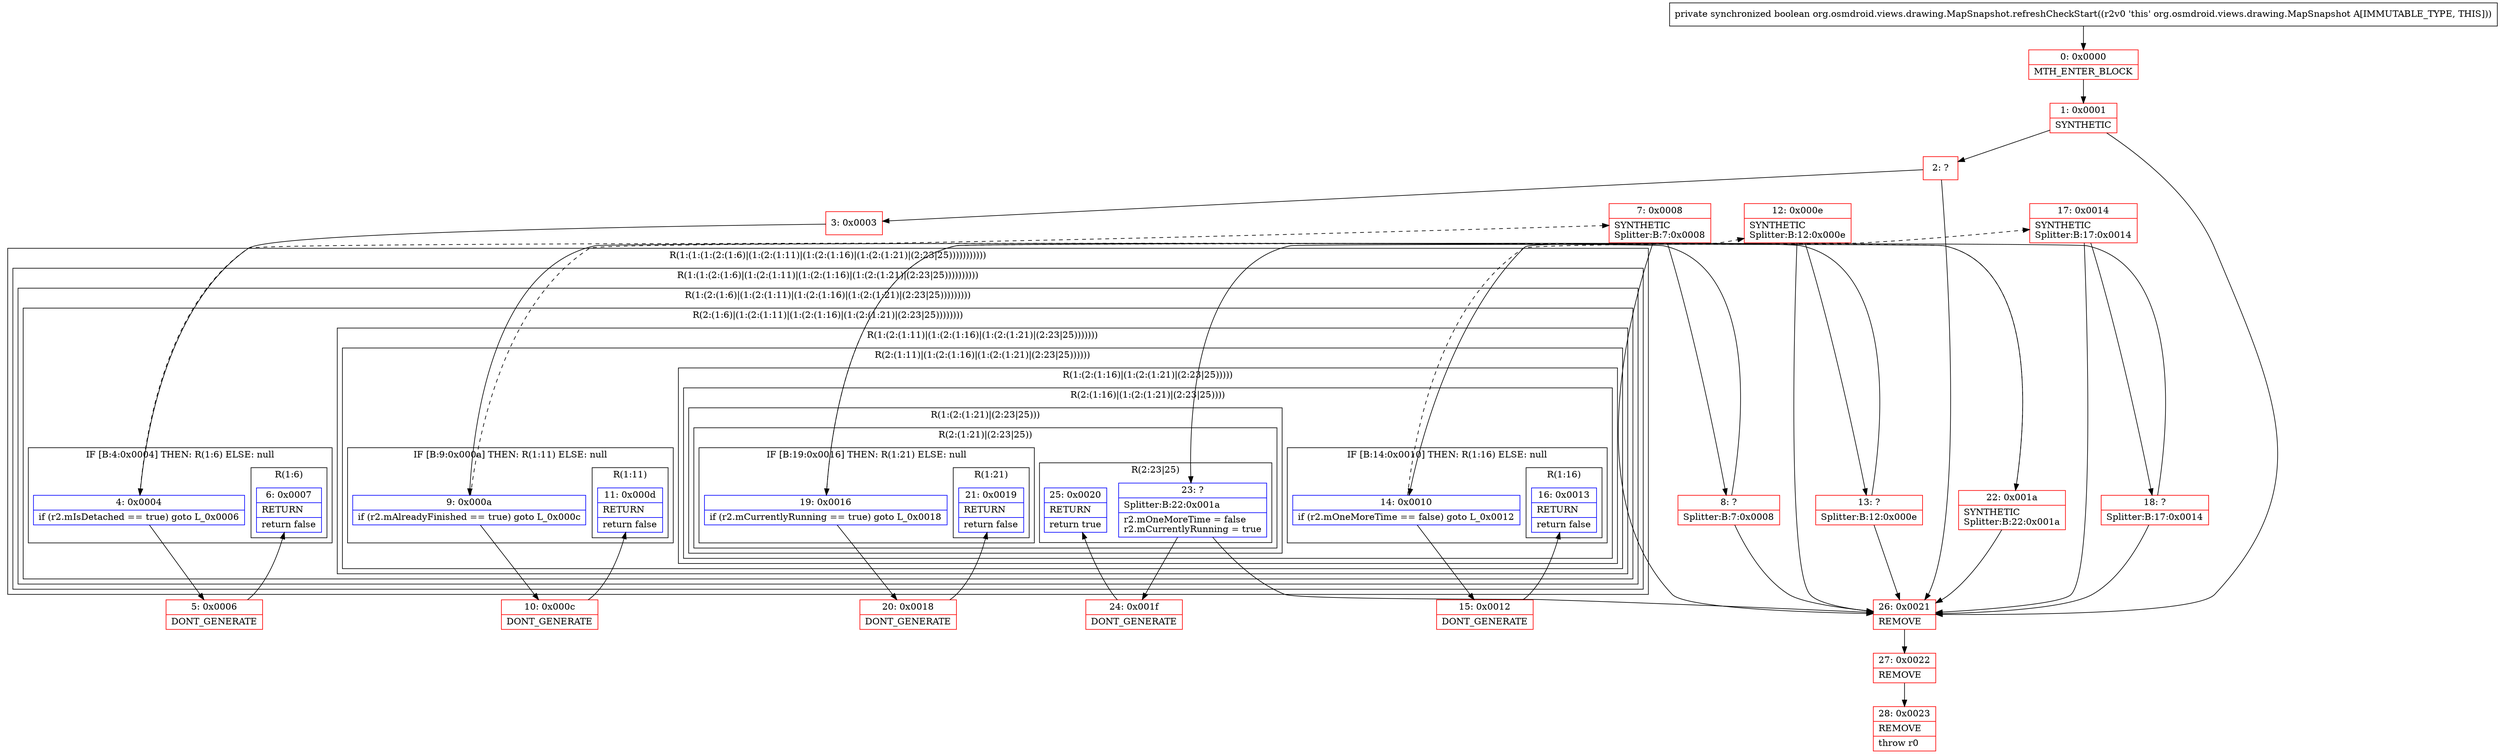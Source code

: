 digraph "CFG fororg.osmdroid.views.drawing.MapSnapshot.refreshCheckStart()Z" {
subgraph cluster_Region_388184253 {
label = "R(1:(1:(1:(2:(1:6)|(1:(2:(1:11)|(1:(2:(1:16)|(1:(2:(1:21)|(2:23|25)))))))))))";
node [shape=record,color=blue];
subgraph cluster_Region_1570535595 {
label = "R(1:(1:(2:(1:6)|(1:(2:(1:11)|(1:(2:(1:16)|(1:(2:(1:21)|(2:23|25))))))))))";
node [shape=record,color=blue];
subgraph cluster_Region_1771806420 {
label = "R(1:(2:(1:6)|(1:(2:(1:11)|(1:(2:(1:16)|(1:(2:(1:21)|(2:23|25)))))))))";
node [shape=record,color=blue];
subgraph cluster_Region_125061709 {
label = "R(2:(1:6)|(1:(2:(1:11)|(1:(2:(1:16)|(1:(2:(1:21)|(2:23|25))))))))";
node [shape=record,color=blue];
subgraph cluster_IfRegion_152857806 {
label = "IF [B:4:0x0004] THEN: R(1:6) ELSE: null";
node [shape=record,color=blue];
Node_4 [shape=record,label="{4\:\ 0x0004|if (r2.mIsDetached == true) goto L_0x0006\l}"];
subgraph cluster_Region_930813030 {
label = "R(1:6)";
node [shape=record,color=blue];
Node_6 [shape=record,label="{6\:\ 0x0007|RETURN\l|return false\l}"];
}
}
subgraph cluster_Region_44253539 {
label = "R(1:(2:(1:11)|(1:(2:(1:16)|(1:(2:(1:21)|(2:23|25)))))))";
node [shape=record,color=blue];
subgraph cluster_Region_664819032 {
label = "R(2:(1:11)|(1:(2:(1:16)|(1:(2:(1:21)|(2:23|25))))))";
node [shape=record,color=blue];
subgraph cluster_IfRegion_1295001470 {
label = "IF [B:9:0x000a] THEN: R(1:11) ELSE: null";
node [shape=record,color=blue];
Node_9 [shape=record,label="{9\:\ 0x000a|if (r2.mAlreadyFinished == true) goto L_0x000c\l}"];
subgraph cluster_Region_570938010 {
label = "R(1:11)";
node [shape=record,color=blue];
Node_11 [shape=record,label="{11\:\ 0x000d|RETURN\l|return false\l}"];
}
}
subgraph cluster_Region_976697312 {
label = "R(1:(2:(1:16)|(1:(2:(1:21)|(2:23|25)))))";
node [shape=record,color=blue];
subgraph cluster_Region_530100075 {
label = "R(2:(1:16)|(1:(2:(1:21)|(2:23|25))))";
node [shape=record,color=blue];
subgraph cluster_IfRegion_1398759473 {
label = "IF [B:14:0x0010] THEN: R(1:16) ELSE: null";
node [shape=record,color=blue];
Node_14 [shape=record,label="{14\:\ 0x0010|if (r2.mOneMoreTime == false) goto L_0x0012\l}"];
subgraph cluster_Region_1330707394 {
label = "R(1:16)";
node [shape=record,color=blue];
Node_16 [shape=record,label="{16\:\ 0x0013|RETURN\l|return false\l}"];
}
}
subgraph cluster_Region_1281056255 {
label = "R(1:(2:(1:21)|(2:23|25)))";
node [shape=record,color=blue];
subgraph cluster_Region_383926504 {
label = "R(2:(1:21)|(2:23|25))";
node [shape=record,color=blue];
subgraph cluster_IfRegion_1041560813 {
label = "IF [B:19:0x0016] THEN: R(1:21) ELSE: null";
node [shape=record,color=blue];
Node_19 [shape=record,label="{19\:\ 0x0016|if (r2.mCurrentlyRunning == true) goto L_0x0018\l}"];
subgraph cluster_Region_1993508358 {
label = "R(1:21)";
node [shape=record,color=blue];
Node_21 [shape=record,label="{21\:\ 0x0019|RETURN\l|return false\l}"];
}
}
subgraph cluster_Region_1626376582 {
label = "R(2:23|25)";
node [shape=record,color=blue];
Node_23 [shape=record,label="{23\:\ ?|Splitter:B:22:0x001a\l|r2.mOneMoreTime = false\lr2.mCurrentlyRunning = true\l}"];
Node_25 [shape=record,label="{25\:\ 0x0020|RETURN\l|return true\l}"];
}
}
}
}
}
}
}
}
}
}
}
Node_0 [shape=record,color=red,label="{0\:\ 0x0000|MTH_ENTER_BLOCK\l}"];
Node_1 [shape=record,color=red,label="{1\:\ 0x0001|SYNTHETIC\l}"];
Node_2 [shape=record,color=red,label="{2\:\ ?}"];
Node_3 [shape=record,color=red,label="{3\:\ 0x0003}"];
Node_5 [shape=record,color=red,label="{5\:\ 0x0006|DONT_GENERATE\l}"];
Node_7 [shape=record,color=red,label="{7\:\ 0x0008|SYNTHETIC\lSplitter:B:7:0x0008\l}"];
Node_8 [shape=record,color=red,label="{8\:\ ?|Splitter:B:7:0x0008\l}"];
Node_10 [shape=record,color=red,label="{10\:\ 0x000c|DONT_GENERATE\l}"];
Node_12 [shape=record,color=red,label="{12\:\ 0x000e|SYNTHETIC\lSplitter:B:12:0x000e\l}"];
Node_13 [shape=record,color=red,label="{13\:\ ?|Splitter:B:12:0x000e\l}"];
Node_15 [shape=record,color=red,label="{15\:\ 0x0012|DONT_GENERATE\l}"];
Node_17 [shape=record,color=red,label="{17\:\ 0x0014|SYNTHETIC\lSplitter:B:17:0x0014\l}"];
Node_18 [shape=record,color=red,label="{18\:\ ?|Splitter:B:17:0x0014\l}"];
Node_20 [shape=record,color=red,label="{20\:\ 0x0018|DONT_GENERATE\l}"];
Node_22 [shape=record,color=red,label="{22\:\ 0x001a|SYNTHETIC\lSplitter:B:22:0x001a\l}"];
Node_24 [shape=record,color=red,label="{24\:\ 0x001f|DONT_GENERATE\l}"];
Node_26 [shape=record,color=red,label="{26\:\ 0x0021|REMOVE\l}"];
Node_27 [shape=record,color=red,label="{27\:\ 0x0022|REMOVE\l}"];
Node_28 [shape=record,color=red,label="{28\:\ 0x0023|REMOVE\l|throw r0\l}"];
MethodNode[shape=record,label="{private synchronized boolean org.osmdroid.views.drawing.MapSnapshot.refreshCheckStart((r2v0 'this' org.osmdroid.views.drawing.MapSnapshot A[IMMUTABLE_TYPE, THIS])) }"];
MethodNode -> Node_0;
Node_4 -> Node_5;
Node_4 -> Node_7[style=dashed];
Node_9 -> Node_10;
Node_9 -> Node_12[style=dashed];
Node_14 -> Node_15;
Node_14 -> Node_17[style=dashed];
Node_19 -> Node_20;
Node_19 -> Node_22[style=dashed];
Node_23 -> Node_24;
Node_23 -> Node_26;
Node_0 -> Node_1;
Node_1 -> Node_2;
Node_1 -> Node_26;
Node_2 -> Node_3;
Node_2 -> Node_26;
Node_3 -> Node_4;
Node_5 -> Node_6;
Node_7 -> Node_8;
Node_7 -> Node_26;
Node_8 -> Node_9;
Node_8 -> Node_26;
Node_10 -> Node_11;
Node_12 -> Node_13;
Node_12 -> Node_26;
Node_13 -> Node_14;
Node_13 -> Node_26;
Node_15 -> Node_16;
Node_17 -> Node_18;
Node_17 -> Node_26;
Node_18 -> Node_19;
Node_18 -> Node_26;
Node_20 -> Node_21;
Node_22 -> Node_23;
Node_22 -> Node_26;
Node_24 -> Node_25;
Node_26 -> Node_27;
Node_27 -> Node_28;
}

